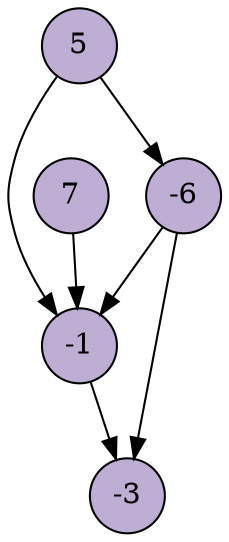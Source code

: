digraph g {
    node[shape=circle fixedsize=true style=filled fillcolor=white colorscheme=accent8 ];

    a[label="5" pos="-1,1!" fillcolor="2"];
    b[label="-6" pos=".5,1!" fillcolor="2"];
    c[label="-1" pos=".5,-.5!" fillcolor="2"];
    e[label="7" pos="-1,-.5!" fillcolor="2"];
    f[label="-3" fillcolor="2" pos="1.5,0.25!"];
    a->b;
    b->c;
    b,c->{f};
    a,e->c;
}
